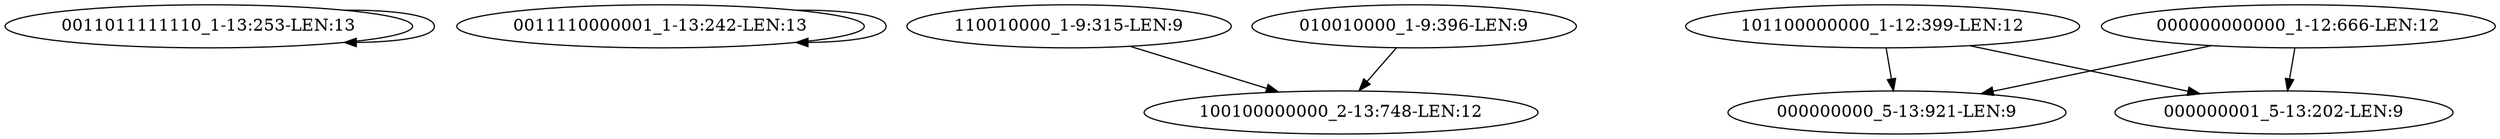 digraph G {
    "0011011111110_1-13:253-LEN:13" -> "0011011111110_1-13:253-LEN:13";
    "0011110000001_1-13:242-LEN:13" -> "0011110000001_1-13:242-LEN:13";
    "110010000_1-9:315-LEN:9" -> "100100000000_2-13:748-LEN:12";
    "101100000000_1-12:399-LEN:12" -> "000000000_5-13:921-LEN:9";
    "101100000000_1-12:399-LEN:12" -> "000000001_5-13:202-LEN:9";
    "010010000_1-9:396-LEN:9" -> "100100000000_2-13:748-LEN:12";
    "000000000000_1-12:666-LEN:12" -> "000000000_5-13:921-LEN:9";
    "000000000000_1-12:666-LEN:12" -> "000000001_5-13:202-LEN:9";
}
